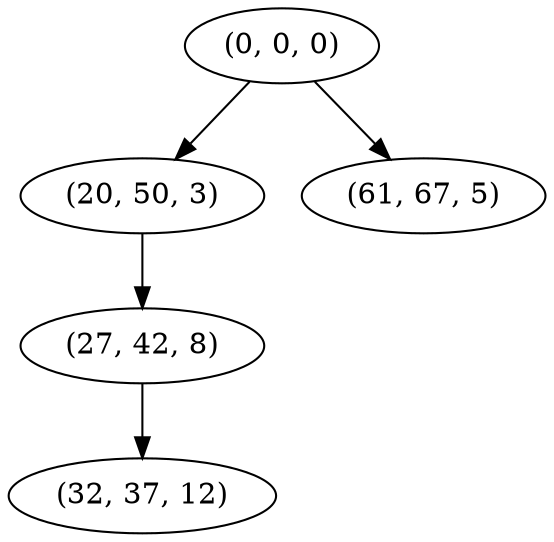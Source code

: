 digraph tree {
    "(0, 0, 0)";
    "(20, 50, 3)";
    "(27, 42, 8)";
    "(32, 37, 12)";
    "(61, 67, 5)";
    "(0, 0, 0)" -> "(20, 50, 3)";
    "(0, 0, 0)" -> "(61, 67, 5)";
    "(20, 50, 3)" -> "(27, 42, 8)";
    "(27, 42, 8)" -> "(32, 37, 12)";
}
